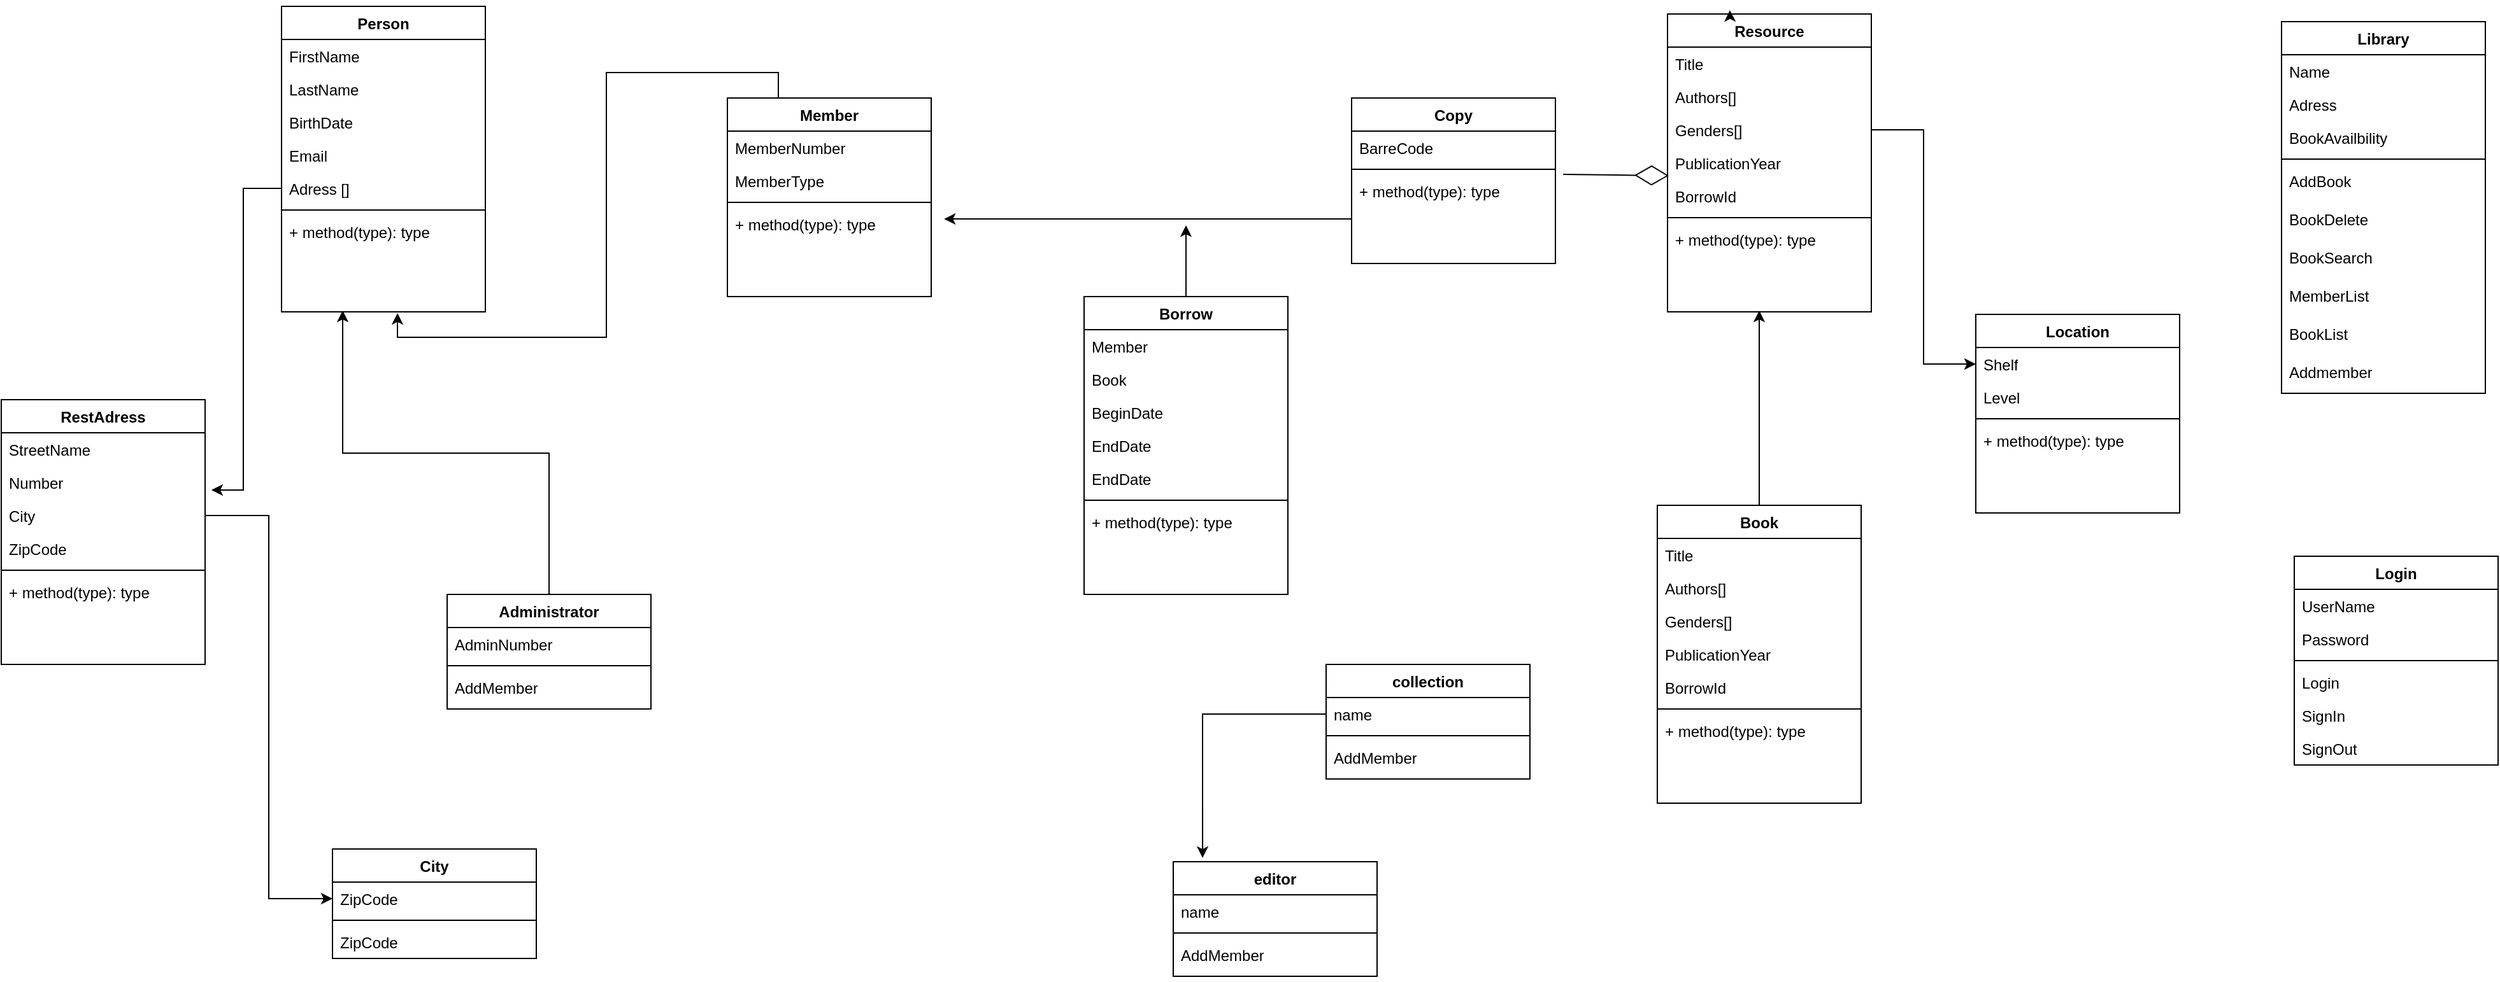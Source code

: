 <mxfile version="24.2.5" type="device">
  <diagram id="C5RBs43oDa-KdzZeNtuy" name="Page-1">
    <mxGraphModel dx="2245" dy="808" grid="1" gridSize="10" guides="1" tooltips="1" connect="1" arrows="1" fold="1" page="1" pageScale="1" pageWidth="827" pageHeight="1169" math="0" shadow="0">
      <root>
        <mxCell id="WIyWlLk6GJQsqaUBKTNV-0" />
        <mxCell id="WIyWlLk6GJQsqaUBKTNV-1" parent="WIyWlLk6GJQsqaUBKTNV-0" />
        <mxCell id="VsoS6DeXJQ3b_ejZ-WWd-1" value="Member" style="swimlane;fontStyle=1;align=center;verticalAlign=top;childLayout=stackLayout;horizontal=1;startSize=26;horizontalStack=0;resizeParent=1;resizeParentMax=0;resizeLast=0;collapsible=1;marginBottom=0;whiteSpace=wrap;html=1;" parent="WIyWlLk6GJQsqaUBKTNV-1" vertex="1">
          <mxGeometry x="-10" y="100" width="160" height="156" as="geometry" />
        </mxCell>
        <mxCell id="VsoS6DeXJQ3b_ejZ-WWd-2" value="&lt;div&gt;&lt;div&gt;MemberNumber&lt;/div&gt;&lt;/div&gt;" style="text;strokeColor=none;fillColor=none;align=left;verticalAlign=top;spacingLeft=4;spacingRight=4;overflow=hidden;rotatable=0;points=[[0,0.5],[1,0.5]];portConstraint=eastwest;whiteSpace=wrap;html=1;" parent="VsoS6DeXJQ3b_ejZ-WWd-1" vertex="1">
          <mxGeometry y="26" width="160" height="26" as="geometry" />
        </mxCell>
        <mxCell id="VsoS6DeXJQ3b_ejZ-WWd-3" value="&lt;div&gt;&lt;div&gt;MemberType&lt;/div&gt;&lt;/div&gt;" style="text;strokeColor=none;fillColor=none;align=left;verticalAlign=top;spacingLeft=4;spacingRight=4;overflow=hidden;rotatable=0;points=[[0,0.5],[1,0.5]];portConstraint=eastwest;whiteSpace=wrap;html=1;" parent="VsoS6DeXJQ3b_ejZ-WWd-1" vertex="1">
          <mxGeometry y="52" width="160" height="26" as="geometry" />
        </mxCell>
        <mxCell id="VsoS6DeXJQ3b_ejZ-WWd-4" value="" style="line;strokeWidth=1;fillColor=none;align=left;verticalAlign=middle;spacingTop=-1;spacingLeft=3;spacingRight=3;rotatable=0;labelPosition=right;points=[];portConstraint=eastwest;strokeColor=inherit;" parent="VsoS6DeXJQ3b_ejZ-WWd-1" vertex="1">
          <mxGeometry y="78" width="160" height="8" as="geometry" />
        </mxCell>
        <mxCell id="VsoS6DeXJQ3b_ejZ-WWd-5" value="+ method(type): type" style="text;strokeColor=none;fillColor=none;align=left;verticalAlign=top;spacingLeft=4;spacingRight=4;overflow=hidden;rotatable=0;points=[[0,0.5],[1,0.5]];portConstraint=eastwest;whiteSpace=wrap;html=1;" parent="VsoS6DeXJQ3b_ejZ-WWd-1" vertex="1">
          <mxGeometry y="86" width="160" height="70" as="geometry" />
        </mxCell>
        <mxCell id="VsoS6DeXJQ3b_ejZ-WWd-6" value="RestAdress" style="swimlane;fontStyle=1;align=center;verticalAlign=top;childLayout=stackLayout;horizontal=1;startSize=26;horizontalStack=0;resizeParent=1;resizeParentMax=0;resizeLast=0;collapsible=1;marginBottom=0;whiteSpace=wrap;html=1;" parent="WIyWlLk6GJQsqaUBKTNV-1" vertex="1">
          <mxGeometry x="-580" y="337" width="160" height="208" as="geometry" />
        </mxCell>
        <mxCell id="VsoS6DeXJQ3b_ejZ-WWd-7" value="&lt;div&gt;&lt;div&gt;StreetName&lt;/div&gt;&lt;/div&gt;" style="text;strokeColor=none;fillColor=none;align=left;verticalAlign=top;spacingLeft=4;spacingRight=4;overflow=hidden;rotatable=0;points=[[0,0.5],[1,0.5]];portConstraint=eastwest;whiteSpace=wrap;html=1;" parent="VsoS6DeXJQ3b_ejZ-WWd-6" vertex="1">
          <mxGeometry y="26" width="160" height="26" as="geometry" />
        </mxCell>
        <mxCell id="VsoS6DeXJQ3b_ejZ-WWd-8" value="&lt;div&gt;&lt;div&gt;Number&lt;/div&gt;&lt;/div&gt;" style="text;strokeColor=none;fillColor=none;align=left;verticalAlign=top;spacingLeft=4;spacingRight=4;overflow=hidden;rotatable=0;points=[[0,0.5],[1,0.5]];portConstraint=eastwest;whiteSpace=wrap;html=1;" parent="VsoS6DeXJQ3b_ejZ-WWd-6" vertex="1">
          <mxGeometry y="52" width="160" height="26" as="geometry" />
        </mxCell>
        <mxCell id="VsoS6DeXJQ3b_ejZ-WWd-9" value="City" style="text;strokeColor=none;fillColor=none;align=left;verticalAlign=top;spacingLeft=4;spacingRight=4;overflow=hidden;rotatable=0;points=[[0,0.5],[1,0.5]];portConstraint=eastwest;whiteSpace=wrap;html=1;" parent="VsoS6DeXJQ3b_ejZ-WWd-6" vertex="1">
          <mxGeometry y="78" width="160" height="26" as="geometry" />
        </mxCell>
        <mxCell id="VsoS6DeXJQ3b_ejZ-WWd-10" value="&lt;div&gt;&lt;div&gt;ZipCode&lt;/div&gt;&lt;/div&gt;" style="text;strokeColor=none;fillColor=none;align=left;verticalAlign=top;spacingLeft=4;spacingRight=4;overflow=hidden;rotatable=0;points=[[0,0.5],[1,0.5]];portConstraint=eastwest;whiteSpace=wrap;html=1;" parent="VsoS6DeXJQ3b_ejZ-WWd-6" vertex="1">
          <mxGeometry y="104" width="160" height="26" as="geometry" />
        </mxCell>
        <mxCell id="VsoS6DeXJQ3b_ejZ-WWd-11" value="" style="line;strokeWidth=1;fillColor=none;align=left;verticalAlign=middle;spacingTop=-1;spacingLeft=3;spacingRight=3;rotatable=0;labelPosition=right;points=[];portConstraint=eastwest;strokeColor=inherit;" parent="VsoS6DeXJQ3b_ejZ-WWd-6" vertex="1">
          <mxGeometry y="130" width="160" height="8" as="geometry" />
        </mxCell>
        <mxCell id="VsoS6DeXJQ3b_ejZ-WWd-12" value="+ method(type): type" style="text;strokeColor=none;fillColor=none;align=left;verticalAlign=top;spacingLeft=4;spacingRight=4;overflow=hidden;rotatable=0;points=[[0,0.5],[1,0.5]];portConstraint=eastwest;whiteSpace=wrap;html=1;" parent="VsoS6DeXJQ3b_ejZ-WWd-6" vertex="1">
          <mxGeometry y="138" width="160" height="70" as="geometry" />
        </mxCell>
        <mxCell id="VsoS6DeXJQ3b_ejZ-WWd-13" value="Person" style="swimlane;fontStyle=1;align=center;verticalAlign=top;childLayout=stackLayout;horizontal=1;startSize=26;horizontalStack=0;resizeParent=1;resizeParentMax=0;resizeLast=0;collapsible=1;marginBottom=0;whiteSpace=wrap;html=1;" parent="WIyWlLk6GJQsqaUBKTNV-1" vertex="1">
          <mxGeometry x="-360" y="28" width="160" height="240" as="geometry" />
        </mxCell>
        <mxCell id="VsoS6DeXJQ3b_ejZ-WWd-14" value="&lt;div&gt;&lt;div&gt;FirstName&lt;/div&gt;&lt;/div&gt;" style="text;strokeColor=none;fillColor=none;align=left;verticalAlign=top;spacingLeft=4;spacingRight=4;overflow=hidden;rotatable=0;points=[[0,0.5],[1,0.5]];portConstraint=eastwest;whiteSpace=wrap;html=1;" parent="VsoS6DeXJQ3b_ejZ-WWd-13" vertex="1">
          <mxGeometry y="26" width="160" height="26" as="geometry" />
        </mxCell>
        <mxCell id="VsoS6DeXJQ3b_ejZ-WWd-15" value="&lt;div&gt;&lt;div&gt;LastName&lt;/div&gt;&lt;/div&gt;" style="text;strokeColor=none;fillColor=none;align=left;verticalAlign=top;spacingLeft=4;spacingRight=4;overflow=hidden;rotatable=0;points=[[0,0.5],[1,0.5]];portConstraint=eastwest;whiteSpace=wrap;html=1;" parent="VsoS6DeXJQ3b_ejZ-WWd-13" vertex="1">
          <mxGeometry y="52" width="160" height="26" as="geometry" />
        </mxCell>
        <mxCell id="VsoS6DeXJQ3b_ejZ-WWd-16" value="BirthDate" style="text;strokeColor=none;fillColor=none;align=left;verticalAlign=top;spacingLeft=4;spacingRight=4;overflow=hidden;rotatable=0;points=[[0,0.5],[1,0.5]];portConstraint=eastwest;whiteSpace=wrap;html=1;" parent="VsoS6DeXJQ3b_ejZ-WWd-13" vertex="1">
          <mxGeometry y="78" width="160" height="26" as="geometry" />
        </mxCell>
        <mxCell id="VsoS6DeXJQ3b_ejZ-WWd-17" value="&lt;div&gt;&lt;div&gt;Email&lt;/div&gt;&lt;/div&gt;" style="text;strokeColor=none;fillColor=none;align=left;verticalAlign=top;spacingLeft=4;spacingRight=4;overflow=hidden;rotatable=0;points=[[0,0.5],[1,0.5]];portConstraint=eastwest;whiteSpace=wrap;html=1;" parent="VsoS6DeXJQ3b_ejZ-WWd-13" vertex="1">
          <mxGeometry y="104" width="160" height="26" as="geometry" />
        </mxCell>
        <mxCell id="VsoS6DeXJQ3b_ejZ-WWd-18" value="&lt;div&gt;&lt;div&gt;Adress []&lt;/div&gt;&lt;/div&gt;" style="text;strokeColor=none;fillColor=none;align=left;verticalAlign=top;spacingLeft=4;spacingRight=4;overflow=hidden;rotatable=0;points=[[0,0.5],[1,0.5]];portConstraint=eastwest;whiteSpace=wrap;html=1;" parent="VsoS6DeXJQ3b_ejZ-WWd-13" vertex="1">
          <mxGeometry y="130" width="160" height="26" as="geometry" />
        </mxCell>
        <mxCell id="VsoS6DeXJQ3b_ejZ-WWd-19" value="" style="line;strokeWidth=1;fillColor=none;align=left;verticalAlign=middle;spacingTop=-1;spacingLeft=3;spacingRight=3;rotatable=0;labelPosition=right;points=[];portConstraint=eastwest;strokeColor=inherit;" parent="VsoS6DeXJQ3b_ejZ-WWd-13" vertex="1">
          <mxGeometry y="156" width="160" height="8" as="geometry" />
        </mxCell>
        <mxCell id="VsoS6DeXJQ3b_ejZ-WWd-20" value="+ method(type): type" style="text;strokeColor=none;fillColor=none;align=left;verticalAlign=top;spacingLeft=4;spacingRight=4;overflow=hidden;rotatable=0;points=[[0,0.5],[1,0.5]];portConstraint=eastwest;whiteSpace=wrap;html=1;" parent="VsoS6DeXJQ3b_ejZ-WWd-13" vertex="1">
          <mxGeometry y="164" width="160" height="76" as="geometry" />
        </mxCell>
        <mxCell id="VsoS6DeXJQ3b_ejZ-WWd-21" value="Administrator" style="swimlane;fontStyle=1;align=center;verticalAlign=top;childLayout=stackLayout;horizontal=1;startSize=26;horizontalStack=0;resizeParent=1;resizeParentMax=0;resizeLast=0;collapsible=1;marginBottom=0;whiteSpace=wrap;html=1;" parent="WIyWlLk6GJQsqaUBKTNV-1" vertex="1">
          <mxGeometry x="-230" y="490" width="160" height="90" as="geometry" />
        </mxCell>
        <mxCell id="VsoS6DeXJQ3b_ejZ-WWd-22" value="&lt;div&gt;&lt;div&gt;AdminNumber&lt;/div&gt;&lt;/div&gt;" style="text;strokeColor=none;fillColor=none;align=left;verticalAlign=top;spacingLeft=4;spacingRight=4;overflow=hidden;rotatable=0;points=[[0,0.5],[1,0.5]];portConstraint=eastwest;whiteSpace=wrap;html=1;" parent="VsoS6DeXJQ3b_ejZ-WWd-21" vertex="1">
          <mxGeometry y="26" width="160" height="26" as="geometry" />
        </mxCell>
        <mxCell id="VsoS6DeXJQ3b_ejZ-WWd-23" value="" style="line;strokeWidth=1;fillColor=none;align=left;verticalAlign=middle;spacingTop=-1;spacingLeft=3;spacingRight=3;rotatable=0;labelPosition=right;points=[];portConstraint=eastwest;strokeColor=inherit;" parent="VsoS6DeXJQ3b_ejZ-WWd-21" vertex="1">
          <mxGeometry y="52" width="160" height="8" as="geometry" />
        </mxCell>
        <mxCell id="VsoS6DeXJQ3b_ejZ-WWd-24" value="AddMember" style="text;strokeColor=none;fillColor=none;align=left;verticalAlign=top;spacingLeft=4;spacingRight=4;overflow=hidden;rotatable=0;points=[[0,0.5],[1,0.5]];portConstraint=eastwest;whiteSpace=wrap;html=1;" parent="VsoS6DeXJQ3b_ejZ-WWd-21" vertex="1">
          <mxGeometry y="60" width="160" height="30" as="geometry" />
        </mxCell>
        <mxCell id="eBaNoc3yWOSBhbSrFhc7-63" style="edgeStyle=orthogonalEdgeStyle;rounded=0;orthogonalLoop=1;jettySize=auto;html=1;exitX=0.5;exitY=0;exitDx=0;exitDy=0;" edge="1" parent="WIyWlLk6GJQsqaUBKTNV-1" source="VsoS6DeXJQ3b_ejZ-WWd-27">
          <mxGeometry relative="1" as="geometry">
            <mxPoint x="350" y="200" as="targetPoint" />
          </mxGeometry>
        </mxCell>
        <mxCell id="VsoS6DeXJQ3b_ejZ-WWd-27" value="Borrow" style="swimlane;fontStyle=1;align=center;verticalAlign=top;childLayout=stackLayout;horizontal=1;startSize=26;horizontalStack=0;resizeParent=1;resizeParentMax=0;resizeLast=0;collapsible=1;marginBottom=0;whiteSpace=wrap;html=1;" parent="WIyWlLk6GJQsqaUBKTNV-1" vertex="1">
          <mxGeometry x="270" y="256" width="160" height="234" as="geometry" />
        </mxCell>
        <mxCell id="VsoS6DeXJQ3b_ejZ-WWd-28" value="Member&lt;div&gt;&lt;br&gt;&lt;/div&gt;&lt;div&gt;&lt;br&gt;&lt;/div&gt;" style="text;strokeColor=none;fillColor=none;align=left;verticalAlign=top;spacingLeft=4;spacingRight=4;overflow=hidden;rotatable=0;points=[[0,0.5],[1,0.5]];portConstraint=eastwest;whiteSpace=wrap;html=1;" parent="VsoS6DeXJQ3b_ejZ-WWd-27" vertex="1">
          <mxGeometry y="26" width="160" height="26" as="geometry" />
        </mxCell>
        <mxCell id="VsoS6DeXJQ3b_ejZ-WWd-29" value="Book" style="text;strokeColor=none;fillColor=none;align=left;verticalAlign=top;spacingLeft=4;spacingRight=4;overflow=hidden;rotatable=0;points=[[0,0.5],[1,0.5]];portConstraint=eastwest;whiteSpace=wrap;html=1;" parent="VsoS6DeXJQ3b_ejZ-WWd-27" vertex="1">
          <mxGeometry y="52" width="160" height="26" as="geometry" />
        </mxCell>
        <mxCell id="VsoS6DeXJQ3b_ejZ-WWd-30" value="BeginDate" style="text;strokeColor=none;fillColor=none;align=left;verticalAlign=top;spacingLeft=4;spacingRight=4;overflow=hidden;rotatable=0;points=[[0,0.5],[1,0.5]];portConstraint=eastwest;whiteSpace=wrap;html=1;" parent="VsoS6DeXJQ3b_ejZ-WWd-27" vertex="1">
          <mxGeometry y="78" width="160" height="26" as="geometry" />
        </mxCell>
        <mxCell id="VsoS6DeXJQ3b_ejZ-WWd-31" value="EndDate" style="text;strokeColor=none;fillColor=none;align=left;verticalAlign=top;spacingLeft=4;spacingRight=4;overflow=hidden;rotatable=0;points=[[0,0.5],[1,0.5]];portConstraint=eastwest;whiteSpace=wrap;html=1;" parent="VsoS6DeXJQ3b_ejZ-WWd-27" vertex="1">
          <mxGeometry y="104" width="160" height="26" as="geometry" />
        </mxCell>
        <mxCell id="eBaNoc3yWOSBhbSrFhc7-2" value="EndDate" style="text;strokeColor=none;fillColor=none;align=left;verticalAlign=top;spacingLeft=4;spacingRight=4;overflow=hidden;rotatable=0;points=[[0,0.5],[1,0.5]];portConstraint=eastwest;whiteSpace=wrap;html=1;" vertex="1" parent="VsoS6DeXJQ3b_ejZ-WWd-27">
          <mxGeometry y="130" width="160" height="26" as="geometry" />
        </mxCell>
        <mxCell id="VsoS6DeXJQ3b_ejZ-WWd-32" value="" style="line;strokeWidth=1;fillColor=none;align=left;verticalAlign=middle;spacingTop=-1;spacingLeft=3;spacingRight=3;rotatable=0;labelPosition=right;points=[];portConstraint=eastwest;strokeColor=inherit;" parent="VsoS6DeXJQ3b_ejZ-WWd-27" vertex="1">
          <mxGeometry y="156" width="160" height="8" as="geometry" />
        </mxCell>
        <mxCell id="VsoS6DeXJQ3b_ejZ-WWd-33" value="+ method(type): type" style="text;strokeColor=none;fillColor=none;align=left;verticalAlign=top;spacingLeft=4;spacingRight=4;overflow=hidden;rotatable=0;points=[[0,0.5],[1,0.5]];portConstraint=eastwest;whiteSpace=wrap;html=1;" parent="VsoS6DeXJQ3b_ejZ-WWd-27" vertex="1">
          <mxGeometry y="164" width="160" height="70" as="geometry" />
        </mxCell>
        <mxCell id="VsoS6DeXJQ3b_ejZ-WWd-34" value="Library" style="swimlane;fontStyle=1;align=center;verticalAlign=top;childLayout=stackLayout;horizontal=1;startSize=26;horizontalStack=0;resizeParent=1;resizeParentMax=0;resizeLast=0;collapsible=1;marginBottom=0;whiteSpace=wrap;html=1;" parent="WIyWlLk6GJQsqaUBKTNV-1" vertex="1">
          <mxGeometry x="1210" y="40" width="160" height="292" as="geometry" />
        </mxCell>
        <mxCell id="VsoS6DeXJQ3b_ejZ-WWd-35" value="&lt;div&gt;&lt;div&gt;Name&lt;/div&gt;&lt;/div&gt;" style="text;strokeColor=none;fillColor=none;align=left;verticalAlign=top;spacingLeft=4;spacingRight=4;overflow=hidden;rotatable=0;points=[[0,0.5],[1,0.5]];portConstraint=eastwest;whiteSpace=wrap;html=1;" parent="VsoS6DeXJQ3b_ejZ-WWd-34" vertex="1">
          <mxGeometry y="26" width="160" height="26" as="geometry" />
        </mxCell>
        <mxCell id="VsoS6DeXJQ3b_ejZ-WWd-36" value="&lt;div&gt;&lt;div&gt;Adress&lt;/div&gt;&lt;/div&gt;" style="text;strokeColor=none;fillColor=none;align=left;verticalAlign=top;spacingLeft=4;spacingRight=4;overflow=hidden;rotatable=0;points=[[0,0.5],[1,0.5]];portConstraint=eastwest;whiteSpace=wrap;html=1;" parent="VsoS6DeXJQ3b_ejZ-WWd-34" vertex="1">
          <mxGeometry y="52" width="160" height="26" as="geometry" />
        </mxCell>
        <mxCell id="VsoS6DeXJQ3b_ejZ-WWd-37" value="&lt;div&gt;&lt;div&gt;BookAvailbility&lt;/div&gt;&lt;/div&gt;" style="text;strokeColor=none;fillColor=none;align=left;verticalAlign=top;spacingLeft=4;spacingRight=4;overflow=hidden;rotatable=0;points=[[0,0.5],[1,0.5]];portConstraint=eastwest;whiteSpace=wrap;html=1;" parent="VsoS6DeXJQ3b_ejZ-WWd-34" vertex="1">
          <mxGeometry y="78" width="160" height="26" as="geometry" />
        </mxCell>
        <mxCell id="VsoS6DeXJQ3b_ejZ-WWd-38" value="" style="line;strokeWidth=1;fillColor=none;align=left;verticalAlign=middle;spacingTop=-1;spacingLeft=3;spacingRight=3;rotatable=0;labelPosition=right;points=[];portConstraint=eastwest;strokeColor=inherit;" parent="VsoS6DeXJQ3b_ejZ-WWd-34" vertex="1">
          <mxGeometry y="104" width="160" height="8" as="geometry" />
        </mxCell>
        <mxCell id="VsoS6DeXJQ3b_ejZ-WWd-39" value="AddBook&lt;div&gt;&lt;br&gt;&lt;/div&gt;" style="text;strokeColor=none;fillColor=none;align=left;verticalAlign=top;spacingLeft=4;spacingRight=4;overflow=hidden;rotatable=0;points=[[0,0.5],[1,0.5]];portConstraint=eastwest;whiteSpace=wrap;html=1;" parent="VsoS6DeXJQ3b_ejZ-WWd-34" vertex="1">
          <mxGeometry y="112" width="160" height="30" as="geometry" />
        </mxCell>
        <mxCell id="VsoS6DeXJQ3b_ejZ-WWd-40" value="&lt;div&gt;BookDelete&lt;/div&gt;" style="text;strokeColor=none;fillColor=none;align=left;verticalAlign=top;spacingLeft=4;spacingRight=4;overflow=hidden;rotatable=0;points=[[0,0.5],[1,0.5]];portConstraint=eastwest;whiteSpace=wrap;html=1;" parent="VsoS6DeXJQ3b_ejZ-WWd-34" vertex="1">
          <mxGeometry y="142" width="160" height="30" as="geometry" />
        </mxCell>
        <mxCell id="VsoS6DeXJQ3b_ejZ-WWd-41" value="&lt;div&gt;BookSearch&lt;/div&gt;" style="text;strokeColor=none;fillColor=none;align=left;verticalAlign=top;spacingLeft=4;spacingRight=4;overflow=hidden;rotatable=0;points=[[0,0.5],[1,0.5]];portConstraint=eastwest;whiteSpace=wrap;html=1;" parent="VsoS6DeXJQ3b_ejZ-WWd-34" vertex="1">
          <mxGeometry y="172" width="160" height="30" as="geometry" />
        </mxCell>
        <mxCell id="VsoS6DeXJQ3b_ejZ-WWd-42" value="&lt;div&gt;MemberList&lt;/div&gt;" style="text;strokeColor=none;fillColor=none;align=left;verticalAlign=top;spacingLeft=4;spacingRight=4;overflow=hidden;rotatable=0;points=[[0,0.5],[1,0.5]];portConstraint=eastwest;whiteSpace=wrap;html=1;" parent="VsoS6DeXJQ3b_ejZ-WWd-34" vertex="1">
          <mxGeometry y="202" width="160" height="30" as="geometry" />
        </mxCell>
        <mxCell id="VsoS6DeXJQ3b_ejZ-WWd-43" value="&lt;div&gt;BookList&lt;/div&gt;" style="text;strokeColor=none;fillColor=none;align=left;verticalAlign=top;spacingLeft=4;spacingRight=4;overflow=hidden;rotatable=0;points=[[0,0.5],[1,0.5]];portConstraint=eastwest;whiteSpace=wrap;html=1;" parent="VsoS6DeXJQ3b_ejZ-WWd-34" vertex="1">
          <mxGeometry y="232" width="160" height="30" as="geometry" />
        </mxCell>
        <mxCell id="VsoS6DeXJQ3b_ejZ-WWd-44" value="&lt;div&gt;Addmember&lt;/div&gt;" style="text;strokeColor=none;fillColor=none;align=left;verticalAlign=top;spacingLeft=4;spacingRight=4;overflow=hidden;rotatable=0;points=[[0,0.5],[1,0.5]];portConstraint=eastwest;whiteSpace=wrap;html=1;" parent="VsoS6DeXJQ3b_ejZ-WWd-34" vertex="1">
          <mxGeometry y="262" width="160" height="30" as="geometry" />
        </mxCell>
        <mxCell id="VsoS6DeXJQ3b_ejZ-WWd-45" value="Book" style="swimlane;fontStyle=1;align=center;verticalAlign=top;childLayout=stackLayout;horizontal=1;startSize=26;horizontalStack=0;resizeParent=1;resizeParentMax=0;resizeLast=0;collapsible=1;marginBottom=0;whiteSpace=wrap;html=1;" parent="WIyWlLk6GJQsqaUBKTNV-1" vertex="1">
          <mxGeometry x="720" y="420" width="160" height="234" as="geometry" />
        </mxCell>
        <mxCell id="VsoS6DeXJQ3b_ejZ-WWd-46" value="&lt;div&gt;Title&lt;div&gt;&lt;br&gt;&lt;/div&gt;&lt;/div&gt;" style="text;strokeColor=none;fillColor=none;align=left;verticalAlign=top;spacingLeft=4;spacingRight=4;overflow=hidden;rotatable=0;points=[[0,0.5],[1,0.5]];portConstraint=eastwest;whiteSpace=wrap;html=1;" parent="VsoS6DeXJQ3b_ejZ-WWd-45" vertex="1">
          <mxGeometry y="26" width="160" height="26" as="geometry" />
        </mxCell>
        <mxCell id="VsoS6DeXJQ3b_ejZ-WWd-47" value="&lt;div&gt;&lt;div&gt;Authors[]&lt;/div&gt;&lt;/div&gt;" style="text;strokeColor=none;fillColor=none;align=left;verticalAlign=top;spacingLeft=4;spacingRight=4;overflow=hidden;rotatable=0;points=[[0,0.5],[1,0.5]];portConstraint=eastwest;whiteSpace=wrap;html=1;" parent="VsoS6DeXJQ3b_ejZ-WWd-45" vertex="1">
          <mxGeometry y="52" width="160" height="26" as="geometry" />
        </mxCell>
        <mxCell id="VsoS6DeXJQ3b_ejZ-WWd-48" value="&lt;div&gt;&lt;div&gt;Genders[]&lt;/div&gt;&lt;/div&gt;" style="text;strokeColor=none;fillColor=none;align=left;verticalAlign=top;spacingLeft=4;spacingRight=4;overflow=hidden;rotatable=0;points=[[0,0.5],[1,0.5]];portConstraint=eastwest;whiteSpace=wrap;html=1;" parent="VsoS6DeXJQ3b_ejZ-WWd-45" vertex="1">
          <mxGeometry y="78" width="160" height="26" as="geometry" />
        </mxCell>
        <mxCell id="VsoS6DeXJQ3b_ejZ-WWd-49" value="&lt;div&gt;&lt;div&gt;PublicationYear&lt;/div&gt;&lt;/div&gt;" style="text;strokeColor=none;fillColor=none;align=left;verticalAlign=top;spacingLeft=4;spacingRight=4;overflow=hidden;rotatable=0;points=[[0,0.5],[1,0.5]];portConstraint=eastwest;whiteSpace=wrap;html=1;" parent="VsoS6DeXJQ3b_ejZ-WWd-45" vertex="1">
          <mxGeometry y="104" width="160" height="26" as="geometry" />
        </mxCell>
        <mxCell id="VsoS6DeXJQ3b_ejZ-WWd-50" value="&lt;div&gt;&lt;div&gt;BorrowId&lt;/div&gt;&lt;/div&gt;" style="text;strokeColor=none;fillColor=none;align=left;verticalAlign=top;spacingLeft=4;spacingRight=4;overflow=hidden;rotatable=0;points=[[0,0.5],[1,0.5]];portConstraint=eastwest;whiteSpace=wrap;html=1;" parent="VsoS6DeXJQ3b_ejZ-WWd-45" vertex="1">
          <mxGeometry y="130" width="160" height="26" as="geometry" />
        </mxCell>
        <mxCell id="VsoS6DeXJQ3b_ejZ-WWd-51" value="" style="line;strokeWidth=1;fillColor=none;align=left;verticalAlign=middle;spacingTop=-1;spacingLeft=3;spacingRight=3;rotatable=0;labelPosition=right;points=[];portConstraint=eastwest;strokeColor=inherit;" parent="VsoS6DeXJQ3b_ejZ-WWd-45" vertex="1">
          <mxGeometry y="156" width="160" height="8" as="geometry" />
        </mxCell>
        <mxCell id="VsoS6DeXJQ3b_ejZ-WWd-52" value="+ method(type): type" style="text;strokeColor=none;fillColor=none;align=left;verticalAlign=top;spacingLeft=4;spacingRight=4;overflow=hidden;rotatable=0;points=[[0,0.5],[1,0.5]];portConstraint=eastwest;whiteSpace=wrap;html=1;" parent="VsoS6DeXJQ3b_ejZ-WWd-45" vertex="1">
          <mxGeometry y="164" width="160" height="70" as="geometry" />
        </mxCell>
        <mxCell id="VsoS6DeXJQ3b_ejZ-WWd-53" value="Login" style="swimlane;fontStyle=1;align=center;verticalAlign=top;childLayout=stackLayout;horizontal=1;startSize=26;horizontalStack=0;resizeParent=1;resizeParentMax=0;resizeLast=0;collapsible=1;marginBottom=0;whiteSpace=wrap;html=1;" parent="WIyWlLk6GJQsqaUBKTNV-1" vertex="1">
          <mxGeometry x="1220" y="460" width="160" height="164" as="geometry" />
        </mxCell>
        <mxCell id="VsoS6DeXJQ3b_ejZ-WWd-54" value="&lt;div&gt;&lt;div&gt;UserName&lt;/div&gt;&lt;/div&gt;" style="text;strokeColor=none;fillColor=none;align=left;verticalAlign=top;spacingLeft=4;spacingRight=4;overflow=hidden;rotatable=0;points=[[0,0.5],[1,0.5]];portConstraint=eastwest;whiteSpace=wrap;html=1;" parent="VsoS6DeXJQ3b_ejZ-WWd-53" vertex="1">
          <mxGeometry y="26" width="160" height="26" as="geometry" />
        </mxCell>
        <mxCell id="VsoS6DeXJQ3b_ejZ-WWd-55" value="&lt;div&gt;&lt;div&gt;Password&lt;/div&gt;&lt;/div&gt;" style="text;strokeColor=none;fillColor=none;align=left;verticalAlign=top;spacingLeft=4;spacingRight=4;overflow=hidden;rotatable=0;points=[[0,0.5],[1,0.5]];portConstraint=eastwest;whiteSpace=wrap;html=1;" parent="VsoS6DeXJQ3b_ejZ-WWd-53" vertex="1">
          <mxGeometry y="52" width="160" height="26" as="geometry" />
        </mxCell>
        <mxCell id="VsoS6DeXJQ3b_ejZ-WWd-56" value="" style="line;strokeWidth=1;fillColor=none;align=left;verticalAlign=middle;spacingTop=-1;spacingLeft=3;spacingRight=3;rotatable=0;labelPosition=right;points=[];portConstraint=eastwest;strokeColor=inherit;" parent="VsoS6DeXJQ3b_ejZ-WWd-53" vertex="1">
          <mxGeometry y="78" width="160" height="8" as="geometry" />
        </mxCell>
        <mxCell id="VsoS6DeXJQ3b_ejZ-WWd-57" value="Login" style="text;strokeColor=none;fillColor=none;align=left;verticalAlign=top;spacingLeft=4;spacingRight=4;overflow=hidden;rotatable=0;points=[[0,0.5],[1,0.5]];portConstraint=eastwest;whiteSpace=wrap;html=1;" parent="VsoS6DeXJQ3b_ejZ-WWd-53" vertex="1">
          <mxGeometry y="86" width="160" height="26" as="geometry" />
        </mxCell>
        <mxCell id="VsoS6DeXJQ3b_ejZ-WWd-58" value="SignIn" style="text;strokeColor=none;fillColor=none;align=left;verticalAlign=top;spacingLeft=4;spacingRight=4;overflow=hidden;rotatable=0;points=[[0,0.5],[1,0.5]];portConstraint=eastwest;whiteSpace=wrap;html=1;" parent="VsoS6DeXJQ3b_ejZ-WWd-53" vertex="1">
          <mxGeometry y="112" width="160" height="26" as="geometry" />
        </mxCell>
        <mxCell id="VsoS6DeXJQ3b_ejZ-WWd-59" value="SignOut" style="text;strokeColor=none;fillColor=none;align=left;verticalAlign=top;spacingLeft=4;spacingRight=4;overflow=hidden;rotatable=0;points=[[0,0.5],[1,0.5]];portConstraint=eastwest;whiteSpace=wrap;html=1;" parent="VsoS6DeXJQ3b_ejZ-WWd-53" vertex="1">
          <mxGeometry y="138" width="160" height="26" as="geometry" />
        </mxCell>
        <mxCell id="VsoS6DeXJQ3b_ejZ-WWd-60" value="City" style="swimlane;fontStyle=1;align=center;verticalAlign=top;childLayout=stackLayout;horizontal=1;startSize=26;horizontalStack=0;resizeParent=1;resizeParentMax=0;resizeLast=0;collapsible=1;marginBottom=0;whiteSpace=wrap;html=1;" parent="WIyWlLk6GJQsqaUBKTNV-1" vertex="1">
          <mxGeometry x="-320" y="690" width="160" height="86" as="geometry" />
        </mxCell>
        <mxCell id="VsoS6DeXJQ3b_ejZ-WWd-61" value="&lt;div&gt;&lt;div&gt;ZipCode&lt;/div&gt;&lt;/div&gt;" style="text;strokeColor=none;fillColor=none;align=left;verticalAlign=top;spacingLeft=4;spacingRight=4;overflow=hidden;rotatable=0;points=[[0,0.5],[1,0.5]];portConstraint=eastwest;whiteSpace=wrap;html=1;" parent="VsoS6DeXJQ3b_ejZ-WWd-60" vertex="1">
          <mxGeometry y="26" width="160" height="26" as="geometry" />
        </mxCell>
        <mxCell id="VsoS6DeXJQ3b_ejZ-WWd-62" value="" style="line;strokeWidth=1;fillColor=none;align=left;verticalAlign=middle;spacingTop=-1;spacingLeft=3;spacingRight=3;rotatable=0;labelPosition=right;points=[];portConstraint=eastwest;strokeColor=inherit;" parent="VsoS6DeXJQ3b_ejZ-WWd-60" vertex="1">
          <mxGeometry y="52" width="160" height="8" as="geometry" />
        </mxCell>
        <mxCell id="VsoS6DeXJQ3b_ejZ-WWd-63" value="&lt;div&gt;&lt;div&gt;ZipCode&lt;/div&gt;&lt;/div&gt;" style="text;strokeColor=none;fillColor=none;align=left;verticalAlign=top;spacingLeft=4;spacingRight=4;overflow=hidden;rotatable=0;points=[[0,0.5],[1,0.5]];portConstraint=eastwest;whiteSpace=wrap;html=1;" parent="VsoS6DeXJQ3b_ejZ-WWd-60" vertex="1">
          <mxGeometry y="60" width="160" height="26" as="geometry" />
        </mxCell>
        <mxCell id="VsoS6DeXJQ3b_ejZ-WWd-65" style="edgeStyle=orthogonalEdgeStyle;rounded=0;orthogonalLoop=1;jettySize=auto;html=1;entryX=0;entryY=0.5;entryDx=0;entryDy=0;" parent="WIyWlLk6GJQsqaUBKTNV-1" source="VsoS6DeXJQ3b_ejZ-WWd-9" target="VsoS6DeXJQ3b_ejZ-WWd-61" edge="1">
          <mxGeometry relative="1" as="geometry" />
        </mxCell>
        <mxCell id="VsoS6DeXJQ3b_ejZ-WWd-66" value="collection" style="swimlane;fontStyle=1;align=center;verticalAlign=top;childLayout=stackLayout;horizontal=1;startSize=26;horizontalStack=0;resizeParent=1;resizeParentMax=0;resizeLast=0;collapsible=1;marginBottom=0;whiteSpace=wrap;html=1;" parent="WIyWlLk6GJQsqaUBKTNV-1" vertex="1">
          <mxGeometry x="460" y="545" width="160" height="90" as="geometry" />
        </mxCell>
        <mxCell id="VsoS6DeXJQ3b_ejZ-WWd-67" value="&lt;div&gt;&lt;div&gt;name&lt;/div&gt;&lt;/div&gt;" style="text;strokeColor=none;fillColor=none;align=left;verticalAlign=top;spacingLeft=4;spacingRight=4;overflow=hidden;rotatable=0;points=[[0,0.5],[1,0.5]];portConstraint=eastwest;whiteSpace=wrap;html=1;" parent="VsoS6DeXJQ3b_ejZ-WWd-66" vertex="1">
          <mxGeometry y="26" width="160" height="26" as="geometry" />
        </mxCell>
        <mxCell id="VsoS6DeXJQ3b_ejZ-WWd-68" value="" style="line;strokeWidth=1;fillColor=none;align=left;verticalAlign=middle;spacingTop=-1;spacingLeft=3;spacingRight=3;rotatable=0;labelPosition=right;points=[];portConstraint=eastwest;strokeColor=inherit;" parent="VsoS6DeXJQ3b_ejZ-WWd-66" vertex="1">
          <mxGeometry y="52" width="160" height="8" as="geometry" />
        </mxCell>
        <mxCell id="VsoS6DeXJQ3b_ejZ-WWd-69" value="AddMember" style="text;strokeColor=none;fillColor=none;align=left;verticalAlign=top;spacingLeft=4;spacingRight=4;overflow=hidden;rotatable=0;points=[[0,0.5],[1,0.5]];portConstraint=eastwest;whiteSpace=wrap;html=1;" parent="VsoS6DeXJQ3b_ejZ-WWd-66" vertex="1">
          <mxGeometry y="60" width="160" height="30" as="geometry" />
        </mxCell>
        <mxCell id="VsoS6DeXJQ3b_ejZ-WWd-70" value="editor" style="swimlane;fontStyle=1;align=center;verticalAlign=top;childLayout=stackLayout;horizontal=1;startSize=26;horizontalStack=0;resizeParent=1;resizeParentMax=0;resizeLast=0;collapsible=1;marginBottom=0;whiteSpace=wrap;html=1;" parent="WIyWlLk6GJQsqaUBKTNV-1" vertex="1">
          <mxGeometry x="340" y="700" width="160" height="90" as="geometry" />
        </mxCell>
        <mxCell id="VsoS6DeXJQ3b_ejZ-WWd-71" value="&lt;div&gt;&lt;div&gt;name&lt;/div&gt;&lt;/div&gt;" style="text;strokeColor=none;fillColor=none;align=left;verticalAlign=top;spacingLeft=4;spacingRight=4;overflow=hidden;rotatable=0;points=[[0,0.5],[1,0.5]];portConstraint=eastwest;whiteSpace=wrap;html=1;" parent="VsoS6DeXJQ3b_ejZ-WWd-70" vertex="1">
          <mxGeometry y="26" width="160" height="26" as="geometry" />
        </mxCell>
        <mxCell id="VsoS6DeXJQ3b_ejZ-WWd-72" value="" style="line;strokeWidth=1;fillColor=none;align=left;verticalAlign=middle;spacingTop=-1;spacingLeft=3;spacingRight=3;rotatable=0;labelPosition=right;points=[];portConstraint=eastwest;strokeColor=inherit;" parent="VsoS6DeXJQ3b_ejZ-WWd-70" vertex="1">
          <mxGeometry y="52" width="160" height="8" as="geometry" />
        </mxCell>
        <mxCell id="VsoS6DeXJQ3b_ejZ-WWd-73" value="AddMember" style="text;strokeColor=none;fillColor=none;align=left;verticalAlign=top;spacingLeft=4;spacingRight=4;overflow=hidden;rotatable=0;points=[[0,0.5],[1,0.5]];portConstraint=eastwest;whiteSpace=wrap;html=1;" parent="VsoS6DeXJQ3b_ejZ-WWd-70" vertex="1">
          <mxGeometry y="60" width="160" height="30" as="geometry" />
        </mxCell>
        <mxCell id="eBaNoc3yWOSBhbSrFhc7-1" style="edgeStyle=orthogonalEdgeStyle;rounded=0;orthogonalLoop=1;jettySize=auto;html=1;exitX=0;exitY=0.5;exitDx=0;exitDy=0;entryX=1.031;entryY=-0.269;entryDx=0;entryDy=0;entryPerimeter=0;" edge="1" parent="WIyWlLk6GJQsqaUBKTNV-1" source="VsoS6DeXJQ3b_ejZ-WWd-18" target="VsoS6DeXJQ3b_ejZ-WWd-9">
          <mxGeometry relative="1" as="geometry" />
        </mxCell>
        <mxCell id="eBaNoc3yWOSBhbSrFhc7-4" value="Copy" style="swimlane;fontStyle=1;align=center;verticalAlign=top;childLayout=stackLayout;horizontal=1;startSize=26;horizontalStack=0;resizeParent=1;resizeParentMax=0;resizeLast=0;collapsible=1;marginBottom=0;whiteSpace=wrap;html=1;" vertex="1" parent="WIyWlLk6GJQsqaUBKTNV-1">
          <mxGeometry x="480" y="100" width="160" height="130" as="geometry" />
        </mxCell>
        <mxCell id="eBaNoc3yWOSBhbSrFhc7-6" value="BarreCode" style="text;strokeColor=none;fillColor=none;align=left;verticalAlign=top;spacingLeft=4;spacingRight=4;overflow=hidden;rotatable=0;points=[[0,0.5],[1,0.5]];portConstraint=eastwest;whiteSpace=wrap;html=1;" vertex="1" parent="eBaNoc3yWOSBhbSrFhc7-4">
          <mxGeometry y="26" width="160" height="26" as="geometry" />
        </mxCell>
        <mxCell id="eBaNoc3yWOSBhbSrFhc7-10" value="" style="line;strokeWidth=1;fillColor=none;align=left;verticalAlign=middle;spacingTop=-1;spacingLeft=3;spacingRight=3;rotatable=0;labelPosition=right;points=[];portConstraint=eastwest;strokeColor=inherit;" vertex="1" parent="eBaNoc3yWOSBhbSrFhc7-4">
          <mxGeometry y="52" width="160" height="8" as="geometry" />
        </mxCell>
        <mxCell id="eBaNoc3yWOSBhbSrFhc7-11" value="+ method(type): type" style="text;strokeColor=none;fillColor=none;align=left;verticalAlign=top;spacingLeft=4;spacingRight=4;overflow=hidden;rotatable=0;points=[[0,0.5],[1,0.5]];portConstraint=eastwest;whiteSpace=wrap;html=1;" vertex="1" parent="eBaNoc3yWOSBhbSrFhc7-4">
          <mxGeometry y="60" width="160" height="70" as="geometry" />
        </mxCell>
        <mxCell id="eBaNoc3yWOSBhbSrFhc7-12" value="Location" style="swimlane;fontStyle=1;align=center;verticalAlign=top;childLayout=stackLayout;horizontal=1;startSize=26;horizontalStack=0;resizeParent=1;resizeParentMax=0;resizeLast=0;collapsible=1;marginBottom=0;whiteSpace=wrap;html=1;" vertex="1" parent="WIyWlLk6GJQsqaUBKTNV-1">
          <mxGeometry x="970" y="270" width="160" height="156" as="geometry" />
        </mxCell>
        <mxCell id="eBaNoc3yWOSBhbSrFhc7-14" value="Shelf" style="text;strokeColor=none;fillColor=none;align=left;verticalAlign=top;spacingLeft=4;spacingRight=4;overflow=hidden;rotatable=0;points=[[0,0.5],[1,0.5]];portConstraint=eastwest;whiteSpace=wrap;html=1;" vertex="1" parent="eBaNoc3yWOSBhbSrFhc7-12">
          <mxGeometry y="26" width="160" height="26" as="geometry" />
        </mxCell>
        <mxCell id="eBaNoc3yWOSBhbSrFhc7-15" value="Level" style="text;strokeColor=none;fillColor=none;align=left;verticalAlign=top;spacingLeft=4;spacingRight=4;overflow=hidden;rotatable=0;points=[[0,0.5],[1,0.5]];portConstraint=eastwest;whiteSpace=wrap;html=1;" vertex="1" parent="eBaNoc3yWOSBhbSrFhc7-12">
          <mxGeometry y="52" width="160" height="26" as="geometry" />
        </mxCell>
        <mxCell id="eBaNoc3yWOSBhbSrFhc7-16" value="" style="line;strokeWidth=1;fillColor=none;align=left;verticalAlign=middle;spacingTop=-1;spacingLeft=3;spacingRight=3;rotatable=0;labelPosition=right;points=[];portConstraint=eastwest;strokeColor=inherit;" vertex="1" parent="eBaNoc3yWOSBhbSrFhc7-12">
          <mxGeometry y="78" width="160" height="8" as="geometry" />
        </mxCell>
        <mxCell id="eBaNoc3yWOSBhbSrFhc7-17" value="+ method(type): type" style="text;strokeColor=none;fillColor=none;align=left;verticalAlign=top;spacingLeft=4;spacingRight=4;overflow=hidden;rotatable=0;points=[[0,0.5],[1,0.5]];portConstraint=eastwest;whiteSpace=wrap;html=1;" vertex="1" parent="eBaNoc3yWOSBhbSrFhc7-12">
          <mxGeometry y="86" width="160" height="70" as="geometry" />
        </mxCell>
        <mxCell id="eBaNoc3yWOSBhbSrFhc7-19" value="Resource" style="swimlane;fontStyle=1;align=center;verticalAlign=top;childLayout=stackLayout;horizontal=1;startSize=26;horizontalStack=0;resizeParent=1;resizeParentMax=0;resizeLast=0;collapsible=1;marginBottom=0;whiteSpace=wrap;html=1;" vertex="1" parent="WIyWlLk6GJQsqaUBKTNV-1">
          <mxGeometry x="728" y="34" width="160" height="234" as="geometry" />
        </mxCell>
        <mxCell id="eBaNoc3yWOSBhbSrFhc7-20" value="&lt;div&gt;Title&lt;div&gt;&lt;br&gt;&lt;/div&gt;&lt;/div&gt;" style="text;strokeColor=none;fillColor=none;align=left;verticalAlign=top;spacingLeft=4;spacingRight=4;overflow=hidden;rotatable=0;points=[[0,0.5],[1,0.5]];portConstraint=eastwest;whiteSpace=wrap;html=1;" vertex="1" parent="eBaNoc3yWOSBhbSrFhc7-19">
          <mxGeometry y="26" width="160" height="26" as="geometry" />
        </mxCell>
        <mxCell id="eBaNoc3yWOSBhbSrFhc7-21" value="&lt;div&gt;&lt;div&gt;Authors[]&lt;/div&gt;&lt;/div&gt;" style="text;strokeColor=none;fillColor=none;align=left;verticalAlign=top;spacingLeft=4;spacingRight=4;overflow=hidden;rotatable=0;points=[[0,0.5],[1,0.5]];portConstraint=eastwest;whiteSpace=wrap;html=1;" vertex="1" parent="eBaNoc3yWOSBhbSrFhc7-19">
          <mxGeometry y="52" width="160" height="26" as="geometry" />
        </mxCell>
        <mxCell id="eBaNoc3yWOSBhbSrFhc7-22" value="&lt;div&gt;&lt;div&gt;Genders[]&lt;/div&gt;&lt;/div&gt;" style="text;strokeColor=none;fillColor=none;align=left;verticalAlign=top;spacingLeft=4;spacingRight=4;overflow=hidden;rotatable=0;points=[[0,0.5],[1,0.5]];portConstraint=eastwest;whiteSpace=wrap;html=1;" vertex="1" parent="eBaNoc3yWOSBhbSrFhc7-19">
          <mxGeometry y="78" width="160" height="26" as="geometry" />
        </mxCell>
        <mxCell id="eBaNoc3yWOSBhbSrFhc7-23" value="&lt;div&gt;&lt;div&gt;PublicationYear&lt;/div&gt;&lt;/div&gt;" style="text;strokeColor=none;fillColor=none;align=left;verticalAlign=top;spacingLeft=4;spacingRight=4;overflow=hidden;rotatable=0;points=[[0,0.5],[1,0.5]];portConstraint=eastwest;whiteSpace=wrap;html=1;" vertex="1" parent="eBaNoc3yWOSBhbSrFhc7-19">
          <mxGeometry y="104" width="160" height="26" as="geometry" />
        </mxCell>
        <mxCell id="eBaNoc3yWOSBhbSrFhc7-24" value="&lt;div&gt;&lt;div&gt;BorrowId&lt;/div&gt;&lt;/div&gt;" style="text;strokeColor=none;fillColor=none;align=left;verticalAlign=top;spacingLeft=4;spacingRight=4;overflow=hidden;rotatable=0;points=[[0,0.5],[1,0.5]];portConstraint=eastwest;whiteSpace=wrap;html=1;" vertex="1" parent="eBaNoc3yWOSBhbSrFhc7-19">
          <mxGeometry y="130" width="160" height="26" as="geometry" />
        </mxCell>
        <mxCell id="eBaNoc3yWOSBhbSrFhc7-25" value="" style="line;strokeWidth=1;fillColor=none;align=left;verticalAlign=middle;spacingTop=-1;spacingLeft=3;spacingRight=3;rotatable=0;labelPosition=right;points=[];portConstraint=eastwest;strokeColor=inherit;" vertex="1" parent="eBaNoc3yWOSBhbSrFhc7-19">
          <mxGeometry y="156" width="160" height="8" as="geometry" />
        </mxCell>
        <mxCell id="eBaNoc3yWOSBhbSrFhc7-26" value="+ method(type): type" style="text;strokeColor=none;fillColor=none;align=left;verticalAlign=top;spacingLeft=4;spacingRight=4;overflow=hidden;rotatable=0;points=[[0,0.5],[1,0.5]];portConstraint=eastwest;whiteSpace=wrap;html=1;" vertex="1" parent="eBaNoc3yWOSBhbSrFhc7-19">
          <mxGeometry y="164" width="160" height="70" as="geometry" />
        </mxCell>
        <mxCell id="eBaNoc3yWOSBhbSrFhc7-29" style="edgeStyle=orthogonalEdgeStyle;rounded=0;orthogonalLoop=1;jettySize=auto;html=1;entryX=0.45;entryY=0.986;entryDx=0;entryDy=0;entryPerimeter=0;" edge="1" parent="WIyWlLk6GJQsqaUBKTNV-1" source="VsoS6DeXJQ3b_ejZ-WWd-45" target="eBaNoc3yWOSBhbSrFhc7-26">
          <mxGeometry relative="1" as="geometry" />
        </mxCell>
        <mxCell id="eBaNoc3yWOSBhbSrFhc7-37" style="edgeStyle=orthogonalEdgeStyle;rounded=0;orthogonalLoop=1;jettySize=auto;html=1;exitX=0.5;exitY=0;exitDx=0;exitDy=0;entryX=0.306;entryY=-0.013;entryDx=0;entryDy=0;entryPerimeter=0;" edge="1" parent="WIyWlLk6GJQsqaUBKTNV-1" source="eBaNoc3yWOSBhbSrFhc7-19" target="eBaNoc3yWOSBhbSrFhc7-19">
          <mxGeometry relative="1" as="geometry" />
        </mxCell>
        <mxCell id="eBaNoc3yWOSBhbSrFhc7-46" value="" style="endArrow=diamondThin;endFill=0;endSize=24;html=1;rounded=0;exitX=1.038;exitY=0;exitDx=0;exitDy=0;exitPerimeter=0;entryX=0.006;entryY=0.885;entryDx=0;entryDy=0;entryPerimeter=0;" edge="1" parent="WIyWlLk6GJQsqaUBKTNV-1" source="eBaNoc3yWOSBhbSrFhc7-11" target="eBaNoc3yWOSBhbSrFhc7-23">
          <mxGeometry width="160" relative="1" as="geometry">
            <mxPoint x="490" y="99" as="sourcePoint" />
            <mxPoint x="690" y="110" as="targetPoint" />
          </mxGeometry>
        </mxCell>
        <mxCell id="eBaNoc3yWOSBhbSrFhc7-55" style="edgeStyle=orthogonalEdgeStyle;rounded=0;orthogonalLoop=1;jettySize=auto;html=1;exitX=0.5;exitY=0;exitDx=0;exitDy=0;entryX=0.3;entryY=0.987;entryDx=0;entryDy=0;entryPerimeter=0;" edge="1" parent="WIyWlLk6GJQsqaUBKTNV-1" source="VsoS6DeXJQ3b_ejZ-WWd-21" target="VsoS6DeXJQ3b_ejZ-WWd-20">
          <mxGeometry relative="1" as="geometry" />
        </mxCell>
        <mxCell id="eBaNoc3yWOSBhbSrFhc7-56" style="edgeStyle=orthogonalEdgeStyle;rounded=0;orthogonalLoop=1;jettySize=auto;html=1;exitX=0.25;exitY=0;exitDx=0;exitDy=0;entryX=0.569;entryY=1.013;entryDx=0;entryDy=0;entryPerimeter=0;" edge="1" parent="WIyWlLk6GJQsqaUBKTNV-1" source="VsoS6DeXJQ3b_ejZ-WWd-1" target="VsoS6DeXJQ3b_ejZ-WWd-20">
          <mxGeometry relative="1" as="geometry" />
        </mxCell>
        <mxCell id="eBaNoc3yWOSBhbSrFhc7-61" style="edgeStyle=orthogonalEdgeStyle;rounded=0;orthogonalLoop=1;jettySize=auto;html=1;exitX=0;exitY=0.5;exitDx=0;exitDy=0;entryX=1.063;entryY=0.129;entryDx=0;entryDy=0;entryPerimeter=0;" edge="1" parent="WIyWlLk6GJQsqaUBKTNV-1" source="eBaNoc3yWOSBhbSrFhc7-11" target="VsoS6DeXJQ3b_ejZ-WWd-5">
          <mxGeometry relative="1" as="geometry" />
        </mxCell>
        <mxCell id="eBaNoc3yWOSBhbSrFhc7-64" style="edgeStyle=orthogonalEdgeStyle;rounded=0;orthogonalLoop=1;jettySize=auto;html=1;exitX=1;exitY=0.5;exitDx=0;exitDy=0;" edge="1" parent="WIyWlLk6GJQsqaUBKTNV-1" source="eBaNoc3yWOSBhbSrFhc7-22" target="eBaNoc3yWOSBhbSrFhc7-14">
          <mxGeometry relative="1" as="geometry">
            <mxPoint x="970" y="309" as="targetPoint" />
          </mxGeometry>
        </mxCell>
        <mxCell id="eBaNoc3yWOSBhbSrFhc7-65" style="edgeStyle=orthogonalEdgeStyle;rounded=0;orthogonalLoop=1;jettySize=auto;html=1;exitX=0;exitY=0.5;exitDx=0;exitDy=0;entryX=0.144;entryY=-0.033;entryDx=0;entryDy=0;entryPerimeter=0;" edge="1" parent="WIyWlLk6GJQsqaUBKTNV-1" source="VsoS6DeXJQ3b_ejZ-WWd-67" target="VsoS6DeXJQ3b_ejZ-WWd-70">
          <mxGeometry relative="1" as="geometry" />
        </mxCell>
      </root>
    </mxGraphModel>
  </diagram>
</mxfile>
